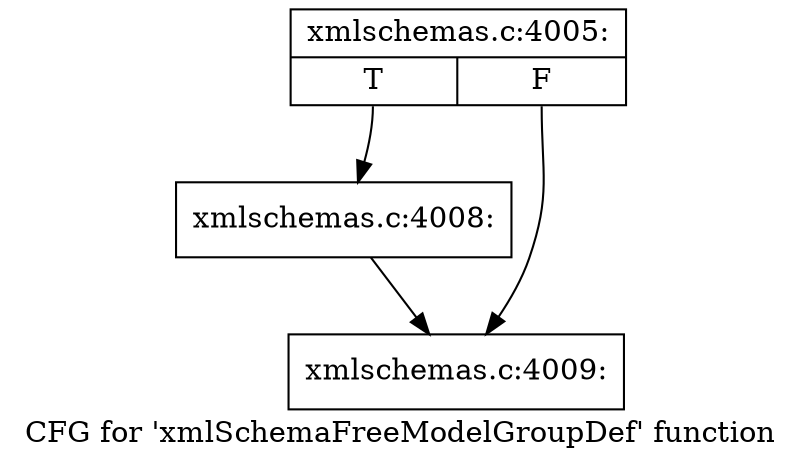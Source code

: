 digraph "CFG for 'xmlSchemaFreeModelGroupDef' function" {
	label="CFG for 'xmlSchemaFreeModelGroupDef' function";

	Node0x4b2f270 [shape=record,label="{xmlschemas.c:4005:|{<s0>T|<s1>F}}"];
	Node0x4b2f270:s0 -> Node0x4b30bf0;
	Node0x4b2f270:s1 -> Node0x4b30c40;
	Node0x4b30bf0 [shape=record,label="{xmlschemas.c:4008:}"];
	Node0x4b30bf0 -> Node0x4b30c40;
	Node0x4b30c40 [shape=record,label="{xmlschemas.c:4009:}"];
}
